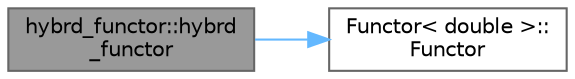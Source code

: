 digraph "hybrd_functor::hybrd_functor"
{
 // LATEX_PDF_SIZE
  bgcolor="transparent";
  edge [fontname=Helvetica,fontsize=10,labelfontname=Helvetica,labelfontsize=10];
  node [fontname=Helvetica,fontsize=10,shape=box,height=0.2,width=0.4];
  rankdir="LR";
  Node1 [id="Node000001",label="hybrd_functor::hybrd\l_functor",height=0.2,width=0.4,color="gray40", fillcolor="grey60", style="filled", fontcolor="black",tooltip=" "];
  Node1 -> Node2 [id="edge2_Node000001_Node000002",color="steelblue1",style="solid",tooltip=" "];
  Node2 [id="Node000002",label="Functor\< double \>::\lFunctor",height=0.2,width=0.4,color="grey40", fillcolor="white", style="filled",URL="$struct_functor.html#ae9a2799f40c19af4b2566c068cf05a03",tooltip=" "];
}

